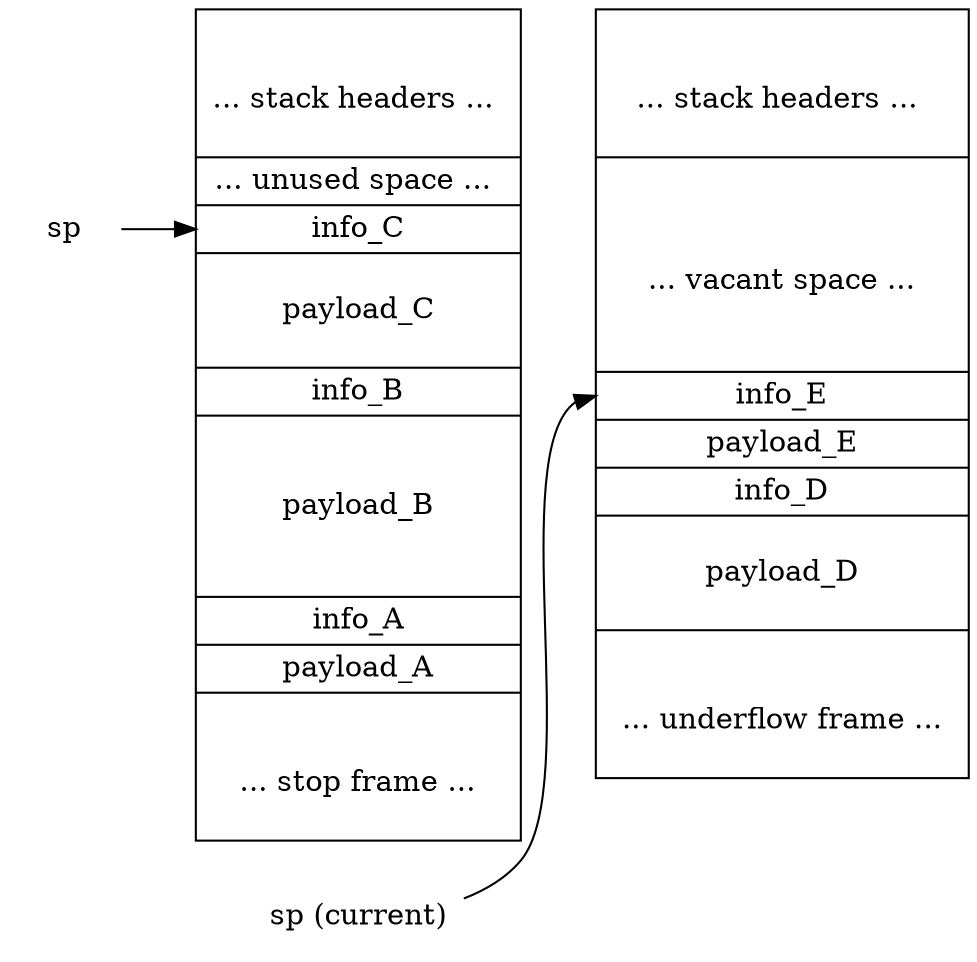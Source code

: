 digraph {
    node [shape=record];

    stack1
    [label=" <top> \n\n... stack headers ... \n\n\
           | ... unused space ... \n \
           | <C> info_C     \
           | \npayload_C\n\n      \
           | <B> info_B     \
           | \n\npayload_B\n\n\n      \
           | <A> info_A     \
           | payload_A\n      \
           | \n\n   ... stop frame ...   \n\n"];

    stack2
    [label=" <top> \n\n... stack headers ... \n\n\
           | \n\n\n ... vacant space ... \n\n\n \
           | <E> info_E     \
           | payload_E      \
           | <D> info_D     \
           | \npayload_D\n\n      \
           | <underflow> \n\n ... underflow frame ... \n\n"];

    /* I use these edges to make the stacks be on the same height */
    stack1:top -> stack2:top [label="", style=invis]
    stack1:top -> stack2:top [label="", style=invis]

    sp1 [shape="plaintext", label="sp"]
    sp2 [shape="plaintext", label="sp (current)"]
    sp1 -> stack1:C
    sp2 -> stack2:E
    /* stack1:top -> stack1:C [label="sp"] */
    /* stack2:top -> stack2:E [label="sp"] */

  rankdir="LR"
}
